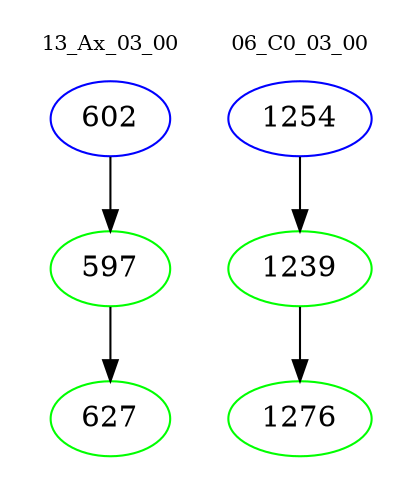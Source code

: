 digraph{
subgraph cluster_0 {
color = white
label = "13_Ax_03_00";
fontsize=10;
T0_602 [label="602", color="blue"]
T0_602 -> T0_597 [color="black"]
T0_597 [label="597", color="green"]
T0_597 -> T0_627 [color="black"]
T0_627 [label="627", color="green"]
}
subgraph cluster_1 {
color = white
label = "06_C0_03_00";
fontsize=10;
T1_1254 [label="1254", color="blue"]
T1_1254 -> T1_1239 [color="black"]
T1_1239 [label="1239", color="green"]
T1_1239 -> T1_1276 [color="black"]
T1_1276 [label="1276", color="green"]
}
}
